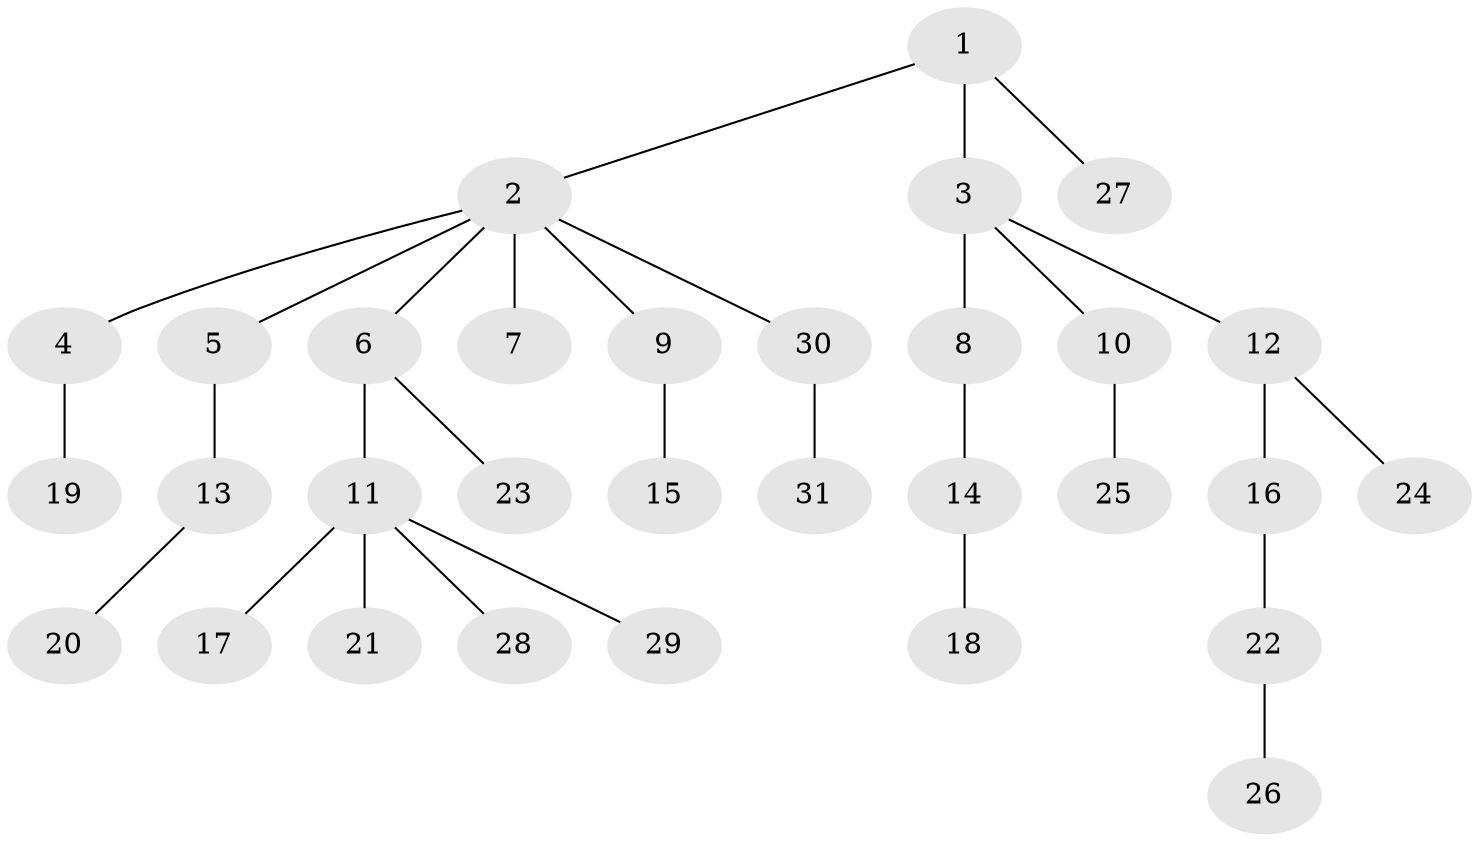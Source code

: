 // original degree distribution, {4: 0.0847457627118644, 5: 0.03389830508474576, 3: 0.11864406779661017, 1: 0.423728813559322, 2: 0.3389830508474576}
// Generated by graph-tools (version 1.1) at 2025/36/03/09/25 02:36:32]
// undirected, 31 vertices, 30 edges
graph export_dot {
graph [start="1"]
  node [color=gray90,style=filled];
  1;
  2;
  3;
  4;
  5;
  6;
  7;
  8;
  9;
  10;
  11;
  12;
  13;
  14;
  15;
  16;
  17;
  18;
  19;
  20;
  21;
  22;
  23;
  24;
  25;
  26;
  27;
  28;
  29;
  30;
  31;
  1 -- 2 [weight=1.0];
  1 -- 3 [weight=1.0];
  1 -- 27 [weight=1.0];
  2 -- 4 [weight=1.0];
  2 -- 5 [weight=1.0];
  2 -- 6 [weight=1.0];
  2 -- 7 [weight=1.0];
  2 -- 9 [weight=1.0];
  2 -- 30 [weight=1.0];
  3 -- 8 [weight=2.0];
  3 -- 10 [weight=1.0];
  3 -- 12 [weight=1.0];
  4 -- 19 [weight=1.0];
  5 -- 13 [weight=2.0];
  6 -- 11 [weight=2.0];
  6 -- 23 [weight=1.0];
  8 -- 14 [weight=1.0];
  9 -- 15 [weight=1.0];
  10 -- 25 [weight=1.0];
  11 -- 17 [weight=1.0];
  11 -- 21 [weight=1.0];
  11 -- 28 [weight=1.0];
  11 -- 29 [weight=1.0];
  12 -- 16 [weight=1.0];
  12 -- 24 [weight=1.0];
  13 -- 20 [weight=1.0];
  14 -- 18 [weight=1.0];
  16 -- 22 [weight=1.0];
  22 -- 26 [weight=1.0];
  30 -- 31 [weight=1.0];
}
